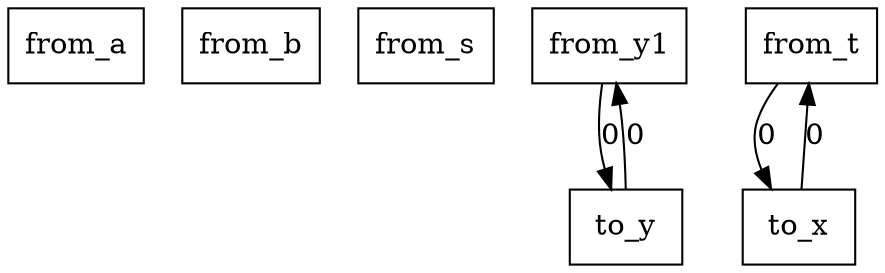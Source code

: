 digraph {
    graph [rankdir=TB
          ,bgcolor=transparent];
    node [shape=box
         ,fillcolor=white
         ,style=filled];
    0 [label=<from_a>];
    1 [label=<from_b>];
    2 [label=<from_s>];
    3 [label=<from_y1>];
    4 [label=<from_t>];
    5 [label=<to_x>];
    6 [label=<to_y>];
    3 -> 6 [label=0];
    4 -> 5 [label=0];
    5 -> 4 [label=0];
    6 -> 3 [label=0];
}